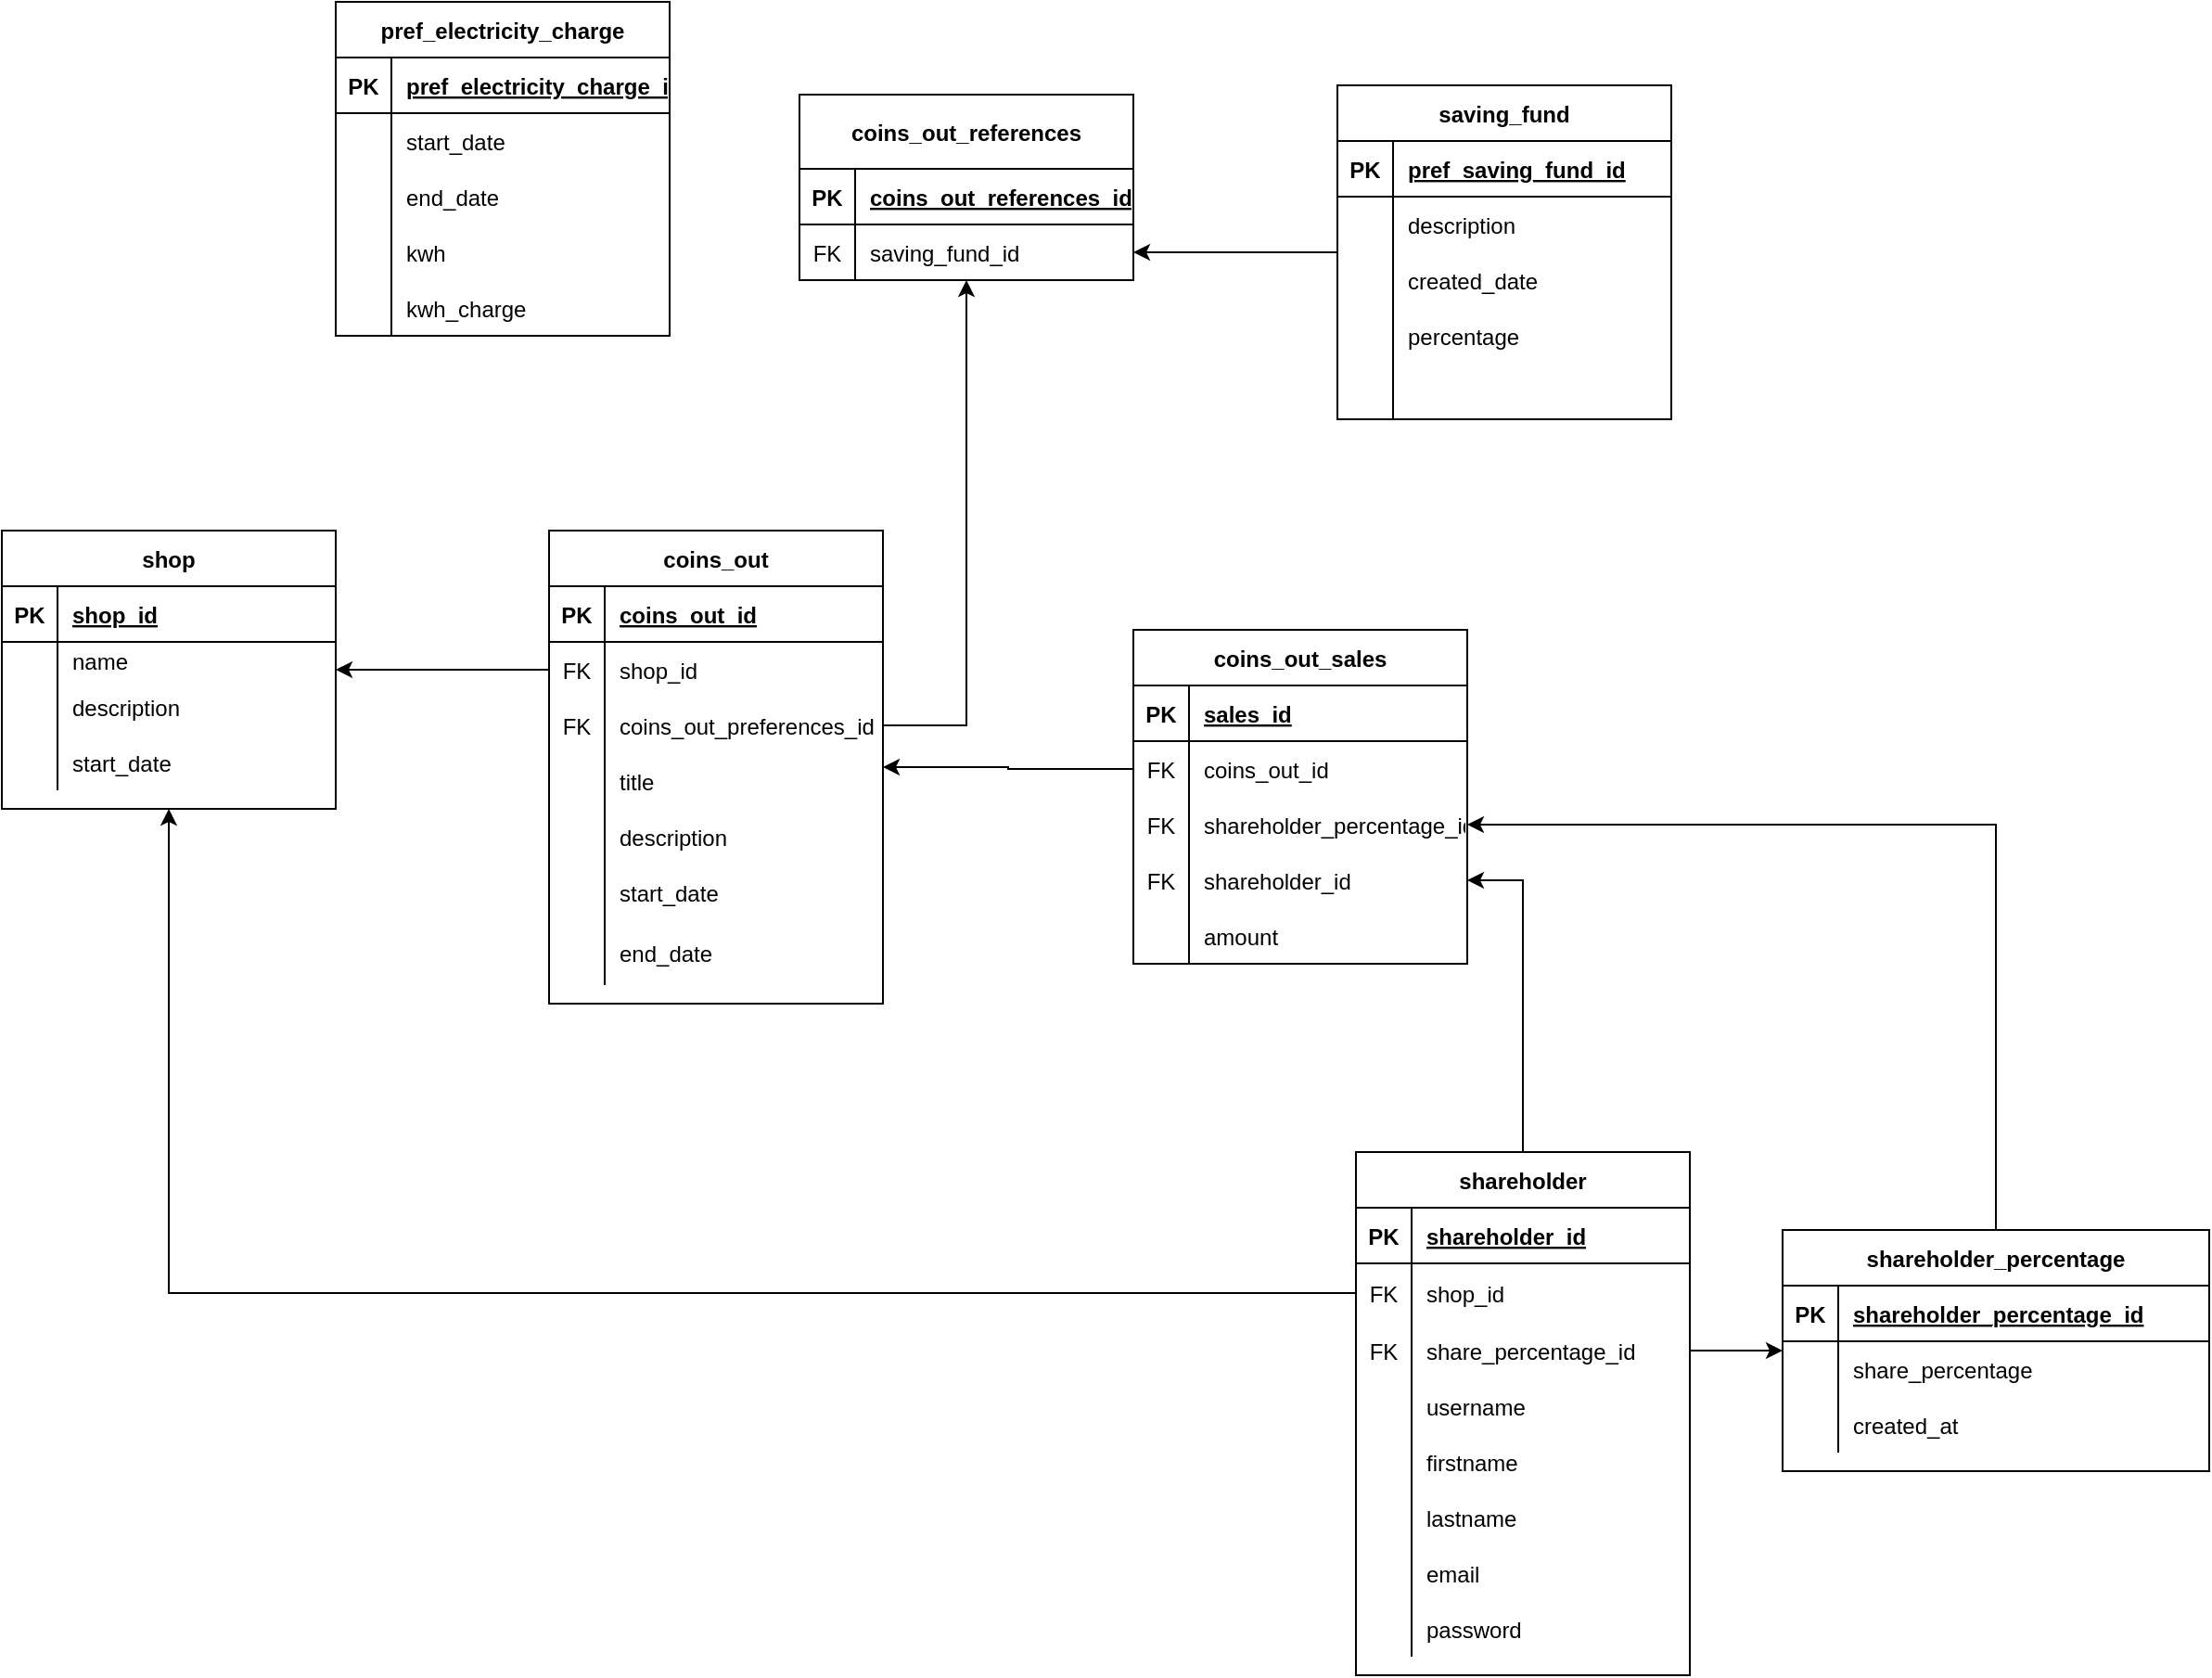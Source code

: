 <mxfile version="20.2.3" type="device"><diagram id="R2lEEEUBdFMjLlhIrx00" name="Page-1"><mxGraphModel dx="3160" dy="1904" grid="1" gridSize="10" guides="1" tooltips="1" connect="1" arrows="1" fold="1" page="1" pageScale="1" pageWidth="850" pageHeight="1100" math="0" shadow="0" extFonts="Permanent Marker^https://fonts.googleapis.com/css?family=Permanent+Marker"><root><mxCell id="0"/><mxCell id="1" parent="0"/><mxCell id="5ZJW1V4ya6HKZ1Y8SUFP-1" value="shop" style="shape=table;startSize=30;container=1;collapsible=1;childLayout=tableLayout;fixedRows=1;rowLines=0;fontStyle=1;align=center;resizeLast=1;" vertex="1" parent="1"><mxGeometry x="40" y="315" width="180" height="150" as="geometry"/></mxCell><mxCell id="5ZJW1V4ya6HKZ1Y8SUFP-2" value="" style="shape=tableRow;horizontal=0;startSize=0;swimlaneHead=0;swimlaneBody=0;fillColor=none;collapsible=0;dropTarget=0;points=[[0,0.5],[1,0.5]];portConstraint=eastwest;top=0;left=0;right=0;bottom=1;" vertex="1" parent="5ZJW1V4ya6HKZ1Y8SUFP-1"><mxGeometry y="30" width="180" height="30" as="geometry"/></mxCell><mxCell id="5ZJW1V4ya6HKZ1Y8SUFP-3" value="PK" style="shape=partialRectangle;connectable=0;fillColor=none;top=0;left=0;bottom=0;right=0;fontStyle=1;overflow=hidden;" vertex="1" parent="5ZJW1V4ya6HKZ1Y8SUFP-2"><mxGeometry width="30" height="30" as="geometry"><mxRectangle width="30" height="30" as="alternateBounds"/></mxGeometry></mxCell><mxCell id="5ZJW1V4ya6HKZ1Y8SUFP-4" value="shop_id" style="shape=partialRectangle;connectable=0;fillColor=none;top=0;left=0;bottom=0;right=0;align=left;spacingLeft=6;fontStyle=5;overflow=hidden;" vertex="1" parent="5ZJW1V4ya6HKZ1Y8SUFP-2"><mxGeometry x="30" width="150" height="30" as="geometry"><mxRectangle width="150" height="30" as="alternateBounds"/></mxGeometry></mxCell><mxCell id="5ZJW1V4ya6HKZ1Y8SUFP-5" value="" style="shape=tableRow;horizontal=0;startSize=0;swimlaneHead=0;swimlaneBody=0;fillColor=none;collapsible=0;dropTarget=0;points=[[0,0.5],[1,0.5]];portConstraint=eastwest;top=0;left=0;right=0;bottom=0;" vertex="1" parent="5ZJW1V4ya6HKZ1Y8SUFP-1"><mxGeometry y="60" width="180" height="20" as="geometry"/></mxCell><mxCell id="5ZJW1V4ya6HKZ1Y8SUFP-6" value="" style="shape=partialRectangle;connectable=0;fillColor=none;top=0;left=0;bottom=0;right=0;editable=1;overflow=hidden;" vertex="1" parent="5ZJW1V4ya6HKZ1Y8SUFP-5"><mxGeometry width="30" height="20" as="geometry"><mxRectangle width="30" height="20" as="alternateBounds"/></mxGeometry></mxCell><mxCell id="5ZJW1V4ya6HKZ1Y8SUFP-7" value="name" style="shape=partialRectangle;connectable=0;fillColor=none;top=0;left=0;bottom=0;right=0;align=left;spacingLeft=6;overflow=hidden;" vertex="1" parent="5ZJW1V4ya6HKZ1Y8SUFP-5"><mxGeometry x="30" width="150" height="20" as="geometry"><mxRectangle width="150" height="20" as="alternateBounds"/></mxGeometry></mxCell><mxCell id="5ZJW1V4ya6HKZ1Y8SUFP-8" value="" style="shape=tableRow;horizontal=0;startSize=0;swimlaneHead=0;swimlaneBody=0;fillColor=none;collapsible=0;dropTarget=0;points=[[0,0.5],[1,0.5]];portConstraint=eastwest;top=0;left=0;right=0;bottom=0;" vertex="1" parent="5ZJW1V4ya6HKZ1Y8SUFP-1"><mxGeometry y="80" width="180" height="30" as="geometry"/></mxCell><mxCell id="5ZJW1V4ya6HKZ1Y8SUFP-9" value="" style="shape=partialRectangle;connectable=0;fillColor=none;top=0;left=0;bottom=0;right=0;editable=1;overflow=hidden;" vertex="1" parent="5ZJW1V4ya6HKZ1Y8SUFP-8"><mxGeometry width="30" height="30" as="geometry"><mxRectangle width="30" height="30" as="alternateBounds"/></mxGeometry></mxCell><mxCell id="5ZJW1V4ya6HKZ1Y8SUFP-10" value="description" style="shape=partialRectangle;connectable=0;fillColor=none;top=0;left=0;bottom=0;right=0;align=left;spacingLeft=6;overflow=hidden;" vertex="1" parent="5ZJW1V4ya6HKZ1Y8SUFP-8"><mxGeometry x="30" width="150" height="30" as="geometry"><mxRectangle width="150" height="30" as="alternateBounds"/></mxGeometry></mxCell><mxCell id="5ZJW1V4ya6HKZ1Y8SUFP-11" value="" style="shape=tableRow;horizontal=0;startSize=0;swimlaneHead=0;swimlaneBody=0;fillColor=none;collapsible=0;dropTarget=0;points=[[0,0.5],[1,0.5]];portConstraint=eastwest;top=0;left=0;right=0;bottom=0;" vertex="1" parent="5ZJW1V4ya6HKZ1Y8SUFP-1"><mxGeometry y="110" width="180" height="30" as="geometry"/></mxCell><mxCell id="5ZJW1V4ya6HKZ1Y8SUFP-12" value="" style="shape=partialRectangle;connectable=0;fillColor=none;top=0;left=0;bottom=0;right=0;editable=1;overflow=hidden;" vertex="1" parent="5ZJW1V4ya6HKZ1Y8SUFP-11"><mxGeometry width="30" height="30" as="geometry"><mxRectangle width="30" height="30" as="alternateBounds"/></mxGeometry></mxCell><mxCell id="5ZJW1V4ya6HKZ1Y8SUFP-13" value="start_date" style="shape=partialRectangle;connectable=0;fillColor=none;top=0;left=0;bottom=0;right=0;align=left;spacingLeft=6;overflow=hidden;" vertex="1" parent="5ZJW1V4ya6HKZ1Y8SUFP-11"><mxGeometry x="30" width="150" height="30" as="geometry"><mxRectangle width="150" height="30" as="alternateBounds"/></mxGeometry></mxCell><mxCell id="5ZJW1V4ya6HKZ1Y8SUFP-14" value="coins_out" style="shape=table;startSize=30;container=1;collapsible=1;childLayout=tableLayout;fixedRows=1;rowLines=0;fontStyle=1;align=center;resizeLast=1;" vertex="1" parent="1"><mxGeometry x="335" y="315" width="180" height="255" as="geometry"/></mxCell><mxCell id="5ZJW1V4ya6HKZ1Y8SUFP-15" value="" style="shape=tableRow;horizontal=0;startSize=0;swimlaneHead=0;swimlaneBody=0;fillColor=none;collapsible=0;dropTarget=0;points=[[0,0.5],[1,0.5]];portConstraint=eastwest;top=0;left=0;right=0;bottom=1;" vertex="1" parent="5ZJW1V4ya6HKZ1Y8SUFP-14"><mxGeometry y="30" width="180" height="30" as="geometry"/></mxCell><mxCell id="5ZJW1V4ya6HKZ1Y8SUFP-16" value="PK" style="shape=partialRectangle;connectable=0;fillColor=none;top=0;left=0;bottom=0;right=0;fontStyle=1;overflow=hidden;" vertex="1" parent="5ZJW1V4ya6HKZ1Y8SUFP-15"><mxGeometry width="30" height="30" as="geometry"><mxRectangle width="30" height="30" as="alternateBounds"/></mxGeometry></mxCell><mxCell id="5ZJW1V4ya6HKZ1Y8SUFP-17" value="coins_out_id" style="shape=partialRectangle;connectable=0;fillColor=none;top=0;left=0;bottom=0;right=0;align=left;spacingLeft=6;fontStyle=5;overflow=hidden;" vertex="1" parent="5ZJW1V4ya6HKZ1Y8SUFP-15"><mxGeometry x="30" width="150" height="30" as="geometry"><mxRectangle width="150" height="30" as="alternateBounds"/></mxGeometry></mxCell><mxCell id="5ZJW1V4ya6HKZ1Y8SUFP-18" value="" style="shape=tableRow;horizontal=0;startSize=0;swimlaneHead=0;swimlaneBody=0;fillColor=none;collapsible=0;dropTarget=0;points=[[0,0.5],[1,0.5]];portConstraint=eastwest;top=0;left=0;right=0;bottom=0;" vertex="1" parent="5ZJW1V4ya6HKZ1Y8SUFP-14"><mxGeometry y="60" width="180" height="30" as="geometry"/></mxCell><mxCell id="5ZJW1V4ya6HKZ1Y8SUFP-19" value="FK" style="shape=partialRectangle;connectable=0;fillColor=none;top=0;left=0;bottom=0;right=0;editable=1;overflow=hidden;" vertex="1" parent="5ZJW1V4ya6HKZ1Y8SUFP-18"><mxGeometry width="30" height="30" as="geometry"><mxRectangle width="30" height="30" as="alternateBounds"/></mxGeometry></mxCell><mxCell id="5ZJW1V4ya6HKZ1Y8SUFP-20" value="shop_id" style="shape=partialRectangle;connectable=0;fillColor=none;top=0;left=0;bottom=0;right=0;align=left;spacingLeft=6;overflow=hidden;" vertex="1" parent="5ZJW1V4ya6HKZ1Y8SUFP-18"><mxGeometry x="30" width="150" height="30" as="geometry"><mxRectangle width="150" height="30" as="alternateBounds"/></mxGeometry></mxCell><mxCell id="5ZJW1V4ya6HKZ1Y8SUFP-194" value="" style="shape=tableRow;horizontal=0;startSize=0;swimlaneHead=0;swimlaneBody=0;fillColor=none;collapsible=0;dropTarget=0;points=[[0,0.5],[1,0.5]];portConstraint=eastwest;top=0;left=0;right=0;bottom=0;" vertex="1" parent="5ZJW1V4ya6HKZ1Y8SUFP-14"><mxGeometry y="90" width="180" height="30" as="geometry"/></mxCell><mxCell id="5ZJW1V4ya6HKZ1Y8SUFP-195" value="FK" style="shape=partialRectangle;connectable=0;fillColor=none;top=0;left=0;bottom=0;right=0;editable=1;overflow=hidden;" vertex="1" parent="5ZJW1V4ya6HKZ1Y8SUFP-194"><mxGeometry width="30" height="30" as="geometry"><mxRectangle width="30" height="30" as="alternateBounds"/></mxGeometry></mxCell><mxCell id="5ZJW1V4ya6HKZ1Y8SUFP-196" value="coins_out_preferences_id" style="shape=partialRectangle;connectable=0;fillColor=none;top=0;left=0;bottom=0;right=0;align=left;spacingLeft=6;overflow=hidden;" vertex="1" parent="5ZJW1V4ya6HKZ1Y8SUFP-194"><mxGeometry x="30" width="150" height="30" as="geometry"><mxRectangle width="150" height="30" as="alternateBounds"/></mxGeometry></mxCell><mxCell id="5ZJW1V4ya6HKZ1Y8SUFP-21" value="" style="shape=tableRow;horizontal=0;startSize=0;swimlaneHead=0;swimlaneBody=0;fillColor=none;collapsible=0;dropTarget=0;points=[[0,0.5],[1,0.5]];portConstraint=eastwest;top=0;left=0;right=0;bottom=0;" vertex="1" parent="5ZJW1V4ya6HKZ1Y8SUFP-14"><mxGeometry y="120" width="180" height="30" as="geometry"/></mxCell><mxCell id="5ZJW1V4ya6HKZ1Y8SUFP-22" value="" style="shape=partialRectangle;connectable=0;fillColor=none;top=0;left=0;bottom=0;right=0;editable=1;overflow=hidden;" vertex="1" parent="5ZJW1V4ya6HKZ1Y8SUFP-21"><mxGeometry width="30" height="30" as="geometry"><mxRectangle width="30" height="30" as="alternateBounds"/></mxGeometry></mxCell><mxCell id="5ZJW1V4ya6HKZ1Y8SUFP-23" value="title" style="shape=partialRectangle;connectable=0;fillColor=none;top=0;left=0;bottom=0;right=0;align=left;spacingLeft=6;overflow=hidden;" vertex="1" parent="5ZJW1V4ya6HKZ1Y8SUFP-21"><mxGeometry x="30" width="150" height="30" as="geometry"><mxRectangle width="150" height="30" as="alternateBounds"/></mxGeometry></mxCell><mxCell id="5ZJW1V4ya6HKZ1Y8SUFP-56" value="" style="shape=tableRow;horizontal=0;startSize=0;swimlaneHead=0;swimlaneBody=0;fillColor=none;collapsible=0;dropTarget=0;points=[[0,0.5],[1,0.5]];portConstraint=eastwest;top=0;left=0;right=0;bottom=0;" vertex="1" parent="5ZJW1V4ya6HKZ1Y8SUFP-14"><mxGeometry y="150" width="180" height="30" as="geometry"/></mxCell><mxCell id="5ZJW1V4ya6HKZ1Y8SUFP-57" value="" style="shape=partialRectangle;connectable=0;fillColor=none;top=0;left=0;bottom=0;right=0;editable=1;overflow=hidden;" vertex="1" parent="5ZJW1V4ya6HKZ1Y8SUFP-56"><mxGeometry width="30" height="30" as="geometry"><mxRectangle width="30" height="30" as="alternateBounds"/></mxGeometry></mxCell><mxCell id="5ZJW1V4ya6HKZ1Y8SUFP-58" value="description" style="shape=partialRectangle;connectable=0;fillColor=none;top=0;left=0;bottom=0;right=0;align=left;spacingLeft=6;overflow=hidden;" vertex="1" parent="5ZJW1V4ya6HKZ1Y8SUFP-56"><mxGeometry x="30" width="150" height="30" as="geometry"><mxRectangle width="150" height="30" as="alternateBounds"/></mxGeometry></mxCell><mxCell id="5ZJW1V4ya6HKZ1Y8SUFP-24" value="" style="shape=tableRow;horizontal=0;startSize=0;swimlaneHead=0;swimlaneBody=0;fillColor=none;collapsible=0;dropTarget=0;points=[[0,0.5],[1,0.5]];portConstraint=eastwest;top=0;left=0;right=0;bottom=0;" vertex="1" parent="5ZJW1V4ya6HKZ1Y8SUFP-14"><mxGeometry y="180" width="180" height="30" as="geometry"/></mxCell><mxCell id="5ZJW1V4ya6HKZ1Y8SUFP-25" value="" style="shape=partialRectangle;connectable=0;fillColor=none;top=0;left=0;bottom=0;right=0;editable=1;overflow=hidden;" vertex="1" parent="5ZJW1V4ya6HKZ1Y8SUFP-24"><mxGeometry width="30" height="30" as="geometry"><mxRectangle width="30" height="30" as="alternateBounds"/></mxGeometry></mxCell><mxCell id="5ZJW1V4ya6HKZ1Y8SUFP-26" value="start_date" style="shape=partialRectangle;connectable=0;fillColor=none;top=0;left=0;bottom=0;right=0;align=left;spacingLeft=6;overflow=hidden;" vertex="1" parent="5ZJW1V4ya6HKZ1Y8SUFP-24"><mxGeometry x="30" width="150" height="30" as="geometry"><mxRectangle width="150" height="30" as="alternateBounds"/></mxGeometry></mxCell><mxCell id="5ZJW1V4ya6HKZ1Y8SUFP-27" value="" style="shape=tableRow;horizontal=0;startSize=0;swimlaneHead=0;swimlaneBody=0;fillColor=none;collapsible=0;dropTarget=0;points=[[0,0.5],[1,0.5]];portConstraint=eastwest;top=0;left=0;right=0;bottom=0;" vertex="1" parent="5ZJW1V4ya6HKZ1Y8SUFP-14"><mxGeometry y="210" width="180" height="35" as="geometry"/></mxCell><mxCell id="5ZJW1V4ya6HKZ1Y8SUFP-28" value="" style="shape=partialRectangle;connectable=0;fillColor=none;top=0;left=0;bottom=0;right=0;editable=1;overflow=hidden;" vertex="1" parent="5ZJW1V4ya6HKZ1Y8SUFP-27"><mxGeometry width="30" height="35" as="geometry"><mxRectangle width="30" height="35" as="alternateBounds"/></mxGeometry></mxCell><mxCell id="5ZJW1V4ya6HKZ1Y8SUFP-29" value="end_date" style="shape=partialRectangle;connectable=0;fillColor=none;top=0;left=0;bottom=0;right=0;align=left;spacingLeft=6;overflow=hidden;" vertex="1" parent="5ZJW1V4ya6HKZ1Y8SUFP-27"><mxGeometry x="30" width="150" height="35" as="geometry"><mxRectangle width="150" height="35" as="alternateBounds"/></mxGeometry></mxCell><mxCell id="5ZJW1V4ya6HKZ1Y8SUFP-193" style="edgeStyle=orthogonalEdgeStyle;rounded=0;orthogonalLoop=1;jettySize=auto;html=1;entryX=1;entryY=0.5;entryDx=0;entryDy=0;" edge="1" parent="1" source="5ZJW1V4ya6HKZ1Y8SUFP-30" target="5ZJW1V4ya6HKZ1Y8SUFP-136"><mxGeometry relative="1" as="geometry"/></mxCell><mxCell id="5ZJW1V4ya6HKZ1Y8SUFP-30" value="shareholder" style="shape=table;startSize=30;container=1;collapsible=1;childLayout=tableLayout;fixedRows=1;rowLines=0;fontStyle=1;align=center;resizeLast=1;" vertex="1" parent="1"><mxGeometry x="770" y="650" width="180" height="282" as="geometry"/></mxCell><mxCell id="5ZJW1V4ya6HKZ1Y8SUFP-31" value="" style="shape=tableRow;horizontal=0;startSize=0;swimlaneHead=0;swimlaneBody=0;fillColor=none;collapsible=0;dropTarget=0;points=[[0,0.5],[1,0.5]];portConstraint=eastwest;top=0;left=0;right=0;bottom=1;" vertex="1" parent="5ZJW1V4ya6HKZ1Y8SUFP-30"><mxGeometry y="30" width="180" height="30" as="geometry"/></mxCell><mxCell id="5ZJW1V4ya6HKZ1Y8SUFP-32" value="PK" style="shape=partialRectangle;connectable=0;fillColor=none;top=0;left=0;bottom=0;right=0;fontStyle=1;overflow=hidden;" vertex="1" parent="5ZJW1V4ya6HKZ1Y8SUFP-31"><mxGeometry width="30" height="30" as="geometry"><mxRectangle width="30" height="30" as="alternateBounds"/></mxGeometry></mxCell><mxCell id="5ZJW1V4ya6HKZ1Y8SUFP-33" value="shareholder_id" style="shape=partialRectangle;connectable=0;fillColor=none;top=0;left=0;bottom=0;right=0;align=left;spacingLeft=6;fontStyle=5;overflow=hidden;" vertex="1" parent="5ZJW1V4ya6HKZ1Y8SUFP-31"><mxGeometry x="30" width="150" height="30" as="geometry"><mxRectangle width="150" height="30" as="alternateBounds"/></mxGeometry></mxCell><mxCell id="5ZJW1V4ya6HKZ1Y8SUFP-34" value="" style="shape=tableRow;horizontal=0;startSize=0;swimlaneHead=0;swimlaneBody=0;fillColor=none;collapsible=0;dropTarget=0;points=[[0,0.5],[1,0.5]];portConstraint=eastwest;top=0;left=0;right=0;bottom=0;" vertex="1" parent="5ZJW1V4ya6HKZ1Y8SUFP-30"><mxGeometry y="60" width="180" height="32" as="geometry"/></mxCell><mxCell id="5ZJW1V4ya6HKZ1Y8SUFP-35" value="FK" style="shape=partialRectangle;connectable=0;fillColor=none;top=0;left=0;bottom=0;right=0;editable=1;overflow=hidden;" vertex="1" parent="5ZJW1V4ya6HKZ1Y8SUFP-34"><mxGeometry width="30" height="32" as="geometry"><mxRectangle width="30" height="32" as="alternateBounds"/></mxGeometry></mxCell><mxCell id="5ZJW1V4ya6HKZ1Y8SUFP-36" value="shop_id" style="shape=partialRectangle;connectable=0;fillColor=none;top=0;left=0;bottom=0;right=0;align=left;spacingLeft=6;overflow=hidden;" vertex="1" parent="5ZJW1V4ya6HKZ1Y8SUFP-34"><mxGeometry x="30" width="150" height="32" as="geometry"><mxRectangle width="150" height="32" as="alternateBounds"/></mxGeometry></mxCell><mxCell id="5ZJW1V4ya6HKZ1Y8SUFP-53" value="" style="shape=tableRow;horizontal=0;startSize=0;swimlaneHead=0;swimlaneBody=0;fillColor=none;collapsible=0;dropTarget=0;points=[[0,0.5],[1,0.5]];portConstraint=eastwest;top=0;left=0;right=0;bottom=0;" vertex="1" parent="5ZJW1V4ya6HKZ1Y8SUFP-30"><mxGeometry y="92" width="180" height="30" as="geometry"/></mxCell><mxCell id="5ZJW1V4ya6HKZ1Y8SUFP-54" value="FK" style="shape=partialRectangle;connectable=0;fillColor=none;top=0;left=0;bottom=0;right=0;editable=1;overflow=hidden;" vertex="1" parent="5ZJW1V4ya6HKZ1Y8SUFP-53"><mxGeometry width="30" height="30" as="geometry"><mxRectangle width="30" height="30" as="alternateBounds"/></mxGeometry></mxCell><mxCell id="5ZJW1V4ya6HKZ1Y8SUFP-55" value="share_percentage_id" style="shape=partialRectangle;connectable=0;fillColor=none;top=0;left=0;bottom=0;right=0;align=left;spacingLeft=6;overflow=hidden;" vertex="1" parent="5ZJW1V4ya6HKZ1Y8SUFP-53"><mxGeometry x="30" width="150" height="30" as="geometry"><mxRectangle width="150" height="30" as="alternateBounds"/></mxGeometry></mxCell><mxCell id="5ZJW1V4ya6HKZ1Y8SUFP-37" value="" style="shape=tableRow;horizontal=0;startSize=0;swimlaneHead=0;swimlaneBody=0;fillColor=none;collapsible=0;dropTarget=0;points=[[0,0.5],[1,0.5]];portConstraint=eastwest;top=0;left=0;right=0;bottom=0;" vertex="1" parent="5ZJW1V4ya6HKZ1Y8SUFP-30"><mxGeometry y="122" width="180" height="30" as="geometry"/></mxCell><mxCell id="5ZJW1V4ya6HKZ1Y8SUFP-38" value="" style="shape=partialRectangle;connectable=0;fillColor=none;top=0;left=0;bottom=0;right=0;editable=1;overflow=hidden;" vertex="1" parent="5ZJW1V4ya6HKZ1Y8SUFP-37"><mxGeometry width="30" height="30" as="geometry"><mxRectangle width="30" height="30" as="alternateBounds"/></mxGeometry></mxCell><mxCell id="5ZJW1V4ya6HKZ1Y8SUFP-39" value="username" style="shape=partialRectangle;connectable=0;fillColor=none;top=0;left=0;bottom=0;right=0;align=left;spacingLeft=6;overflow=hidden;" vertex="1" parent="5ZJW1V4ya6HKZ1Y8SUFP-37"><mxGeometry x="30" width="150" height="30" as="geometry"><mxRectangle width="150" height="30" as="alternateBounds"/></mxGeometry></mxCell><mxCell id="5ZJW1V4ya6HKZ1Y8SUFP-40" value="" style="shape=tableRow;horizontal=0;startSize=0;swimlaneHead=0;swimlaneBody=0;fillColor=none;collapsible=0;dropTarget=0;points=[[0,0.5],[1,0.5]];portConstraint=eastwest;top=0;left=0;right=0;bottom=0;" vertex="1" parent="5ZJW1V4ya6HKZ1Y8SUFP-30"><mxGeometry y="152" width="180" height="30" as="geometry"/></mxCell><mxCell id="5ZJW1V4ya6HKZ1Y8SUFP-41" value="" style="shape=partialRectangle;connectable=0;fillColor=none;top=0;left=0;bottom=0;right=0;editable=1;overflow=hidden;" vertex="1" parent="5ZJW1V4ya6HKZ1Y8SUFP-40"><mxGeometry width="30" height="30" as="geometry"><mxRectangle width="30" height="30" as="alternateBounds"/></mxGeometry></mxCell><mxCell id="5ZJW1V4ya6HKZ1Y8SUFP-42" value="firstname" style="shape=partialRectangle;connectable=0;fillColor=none;top=0;left=0;bottom=0;right=0;align=left;spacingLeft=6;overflow=hidden;" vertex="1" parent="5ZJW1V4ya6HKZ1Y8SUFP-40"><mxGeometry x="30" width="150" height="30" as="geometry"><mxRectangle width="150" height="30" as="alternateBounds"/></mxGeometry></mxCell><mxCell id="5ZJW1V4ya6HKZ1Y8SUFP-43" value="" style="shape=tableRow;horizontal=0;startSize=0;swimlaneHead=0;swimlaneBody=0;fillColor=none;collapsible=0;dropTarget=0;points=[[0,0.5],[1,0.5]];portConstraint=eastwest;top=0;left=0;right=0;bottom=0;" vertex="1" parent="5ZJW1V4ya6HKZ1Y8SUFP-30"><mxGeometry y="182" width="180" height="30" as="geometry"/></mxCell><mxCell id="5ZJW1V4ya6HKZ1Y8SUFP-44" value="" style="shape=partialRectangle;connectable=0;fillColor=none;top=0;left=0;bottom=0;right=0;editable=1;overflow=hidden;" vertex="1" parent="5ZJW1V4ya6HKZ1Y8SUFP-43"><mxGeometry width="30" height="30" as="geometry"><mxRectangle width="30" height="30" as="alternateBounds"/></mxGeometry></mxCell><mxCell id="5ZJW1V4ya6HKZ1Y8SUFP-45" value="lastname" style="shape=partialRectangle;connectable=0;fillColor=none;top=0;left=0;bottom=0;right=0;align=left;spacingLeft=6;overflow=hidden;" vertex="1" parent="5ZJW1V4ya6HKZ1Y8SUFP-43"><mxGeometry x="30" width="150" height="30" as="geometry"><mxRectangle width="150" height="30" as="alternateBounds"/></mxGeometry></mxCell><mxCell id="5ZJW1V4ya6HKZ1Y8SUFP-47" value="" style="shape=tableRow;horizontal=0;startSize=0;swimlaneHead=0;swimlaneBody=0;fillColor=none;collapsible=0;dropTarget=0;points=[[0,0.5],[1,0.5]];portConstraint=eastwest;top=0;left=0;right=0;bottom=0;" vertex="1" parent="5ZJW1V4ya6HKZ1Y8SUFP-30"><mxGeometry y="212" width="180" height="30" as="geometry"/></mxCell><mxCell id="5ZJW1V4ya6HKZ1Y8SUFP-48" value="" style="shape=partialRectangle;connectable=0;fillColor=none;top=0;left=0;bottom=0;right=0;editable=1;overflow=hidden;" vertex="1" parent="5ZJW1V4ya6HKZ1Y8SUFP-47"><mxGeometry width="30" height="30" as="geometry"><mxRectangle width="30" height="30" as="alternateBounds"/></mxGeometry></mxCell><mxCell id="5ZJW1V4ya6HKZ1Y8SUFP-49" value="email" style="shape=partialRectangle;connectable=0;fillColor=none;top=0;left=0;bottom=0;right=0;align=left;spacingLeft=6;overflow=hidden;" vertex="1" parent="5ZJW1V4ya6HKZ1Y8SUFP-47"><mxGeometry x="30" width="150" height="30" as="geometry"><mxRectangle width="150" height="30" as="alternateBounds"/></mxGeometry></mxCell><mxCell id="5ZJW1V4ya6HKZ1Y8SUFP-50" value="" style="shape=tableRow;horizontal=0;startSize=0;swimlaneHead=0;swimlaneBody=0;fillColor=none;collapsible=0;dropTarget=0;points=[[0,0.5],[1,0.5]];portConstraint=eastwest;top=0;left=0;right=0;bottom=0;" vertex="1" parent="5ZJW1V4ya6HKZ1Y8SUFP-30"><mxGeometry y="242" width="180" height="30" as="geometry"/></mxCell><mxCell id="5ZJW1V4ya6HKZ1Y8SUFP-51" value="" style="shape=partialRectangle;connectable=0;fillColor=none;top=0;left=0;bottom=0;right=0;editable=1;overflow=hidden;" vertex="1" parent="5ZJW1V4ya6HKZ1Y8SUFP-50"><mxGeometry width="30" height="30" as="geometry"><mxRectangle width="30" height="30" as="alternateBounds"/></mxGeometry></mxCell><mxCell id="5ZJW1V4ya6HKZ1Y8SUFP-52" value="password" style="shape=partialRectangle;connectable=0;fillColor=none;top=0;left=0;bottom=0;right=0;align=left;spacingLeft=6;overflow=hidden;" vertex="1" parent="5ZJW1V4ya6HKZ1Y8SUFP-50"><mxGeometry x="30" width="150" height="30" as="geometry"><mxRectangle width="150" height="30" as="alternateBounds"/></mxGeometry></mxCell><mxCell id="5ZJW1V4ya6HKZ1Y8SUFP-59" value="coins_out_sales" style="shape=table;startSize=30;container=1;collapsible=1;childLayout=tableLayout;fixedRows=1;rowLines=0;fontStyle=1;align=center;resizeLast=1;" vertex="1" parent="1"><mxGeometry x="650" y="368.5" width="180" height="180" as="geometry"/></mxCell><mxCell id="5ZJW1V4ya6HKZ1Y8SUFP-60" value="" style="shape=tableRow;horizontal=0;startSize=0;swimlaneHead=0;swimlaneBody=0;fillColor=none;collapsible=0;dropTarget=0;points=[[0,0.5],[1,0.5]];portConstraint=eastwest;top=0;left=0;right=0;bottom=1;" vertex="1" parent="5ZJW1V4ya6HKZ1Y8SUFP-59"><mxGeometry y="30" width="180" height="30" as="geometry"/></mxCell><mxCell id="5ZJW1V4ya6HKZ1Y8SUFP-61" value="PK" style="shape=partialRectangle;connectable=0;fillColor=none;top=0;left=0;bottom=0;right=0;fontStyle=1;overflow=hidden;" vertex="1" parent="5ZJW1V4ya6HKZ1Y8SUFP-60"><mxGeometry width="30" height="30" as="geometry"><mxRectangle width="30" height="30" as="alternateBounds"/></mxGeometry></mxCell><mxCell id="5ZJW1V4ya6HKZ1Y8SUFP-62" value="sales_id" style="shape=partialRectangle;connectable=0;fillColor=none;top=0;left=0;bottom=0;right=0;align=left;spacingLeft=6;fontStyle=5;overflow=hidden;" vertex="1" parent="5ZJW1V4ya6HKZ1Y8SUFP-60"><mxGeometry x="30" width="150" height="30" as="geometry"><mxRectangle width="150" height="30" as="alternateBounds"/></mxGeometry></mxCell><mxCell id="5ZJW1V4ya6HKZ1Y8SUFP-63" value="" style="shape=tableRow;horizontal=0;startSize=0;swimlaneHead=0;swimlaneBody=0;fillColor=none;collapsible=0;dropTarget=0;points=[[0,0.5],[1,0.5]];portConstraint=eastwest;top=0;left=0;right=0;bottom=0;" vertex="1" parent="5ZJW1V4ya6HKZ1Y8SUFP-59"><mxGeometry y="60" width="180" height="30" as="geometry"/></mxCell><mxCell id="5ZJW1V4ya6HKZ1Y8SUFP-64" value="FK" style="shape=partialRectangle;connectable=0;fillColor=none;top=0;left=0;bottom=0;right=0;editable=1;overflow=hidden;" vertex="1" parent="5ZJW1V4ya6HKZ1Y8SUFP-63"><mxGeometry width="30" height="30" as="geometry"><mxRectangle width="30" height="30" as="alternateBounds"/></mxGeometry></mxCell><mxCell id="5ZJW1V4ya6HKZ1Y8SUFP-65" value="coins_out_id" style="shape=partialRectangle;connectable=0;fillColor=none;top=0;left=0;bottom=0;right=0;align=left;spacingLeft=6;overflow=hidden;" vertex="1" parent="5ZJW1V4ya6HKZ1Y8SUFP-63"><mxGeometry x="30" width="150" height="30" as="geometry"><mxRectangle width="150" height="30" as="alternateBounds"/></mxGeometry></mxCell><mxCell id="5ZJW1V4ya6HKZ1Y8SUFP-139" value="" style="shape=tableRow;horizontal=0;startSize=0;swimlaneHead=0;swimlaneBody=0;fillColor=none;collapsible=0;dropTarget=0;points=[[0,0.5],[1,0.5]];portConstraint=eastwest;top=0;left=0;right=0;bottom=0;" vertex="1" parent="5ZJW1V4ya6HKZ1Y8SUFP-59"><mxGeometry y="90" width="180" height="30" as="geometry"/></mxCell><mxCell id="5ZJW1V4ya6HKZ1Y8SUFP-140" value="FK" style="shape=partialRectangle;connectable=0;fillColor=none;top=0;left=0;bottom=0;right=0;editable=1;overflow=hidden;" vertex="1" parent="5ZJW1V4ya6HKZ1Y8SUFP-139"><mxGeometry width="30" height="30" as="geometry"><mxRectangle width="30" height="30" as="alternateBounds"/></mxGeometry></mxCell><mxCell id="5ZJW1V4ya6HKZ1Y8SUFP-141" value="shareholder_percentage_id" style="shape=partialRectangle;connectable=0;fillColor=none;top=0;left=0;bottom=0;right=0;align=left;spacingLeft=6;overflow=hidden;" vertex="1" parent="5ZJW1V4ya6HKZ1Y8SUFP-139"><mxGeometry x="30" width="150" height="30" as="geometry"><mxRectangle width="150" height="30" as="alternateBounds"/></mxGeometry></mxCell><mxCell id="5ZJW1V4ya6HKZ1Y8SUFP-136" value="" style="shape=tableRow;horizontal=0;startSize=0;swimlaneHead=0;swimlaneBody=0;fillColor=none;collapsible=0;dropTarget=0;points=[[0,0.5],[1,0.5]];portConstraint=eastwest;top=0;left=0;right=0;bottom=0;" vertex="1" parent="5ZJW1V4ya6HKZ1Y8SUFP-59"><mxGeometry y="120" width="180" height="30" as="geometry"/></mxCell><mxCell id="5ZJW1V4ya6HKZ1Y8SUFP-137" value="FK" style="shape=partialRectangle;connectable=0;fillColor=none;top=0;left=0;bottom=0;right=0;editable=1;overflow=hidden;" vertex="1" parent="5ZJW1V4ya6HKZ1Y8SUFP-136"><mxGeometry width="30" height="30" as="geometry"><mxRectangle width="30" height="30" as="alternateBounds"/></mxGeometry></mxCell><mxCell id="5ZJW1V4ya6HKZ1Y8SUFP-138" value="shareholder_id" style="shape=partialRectangle;connectable=0;fillColor=none;top=0;left=0;bottom=0;right=0;align=left;spacingLeft=6;overflow=hidden;" vertex="1" parent="5ZJW1V4ya6HKZ1Y8SUFP-136"><mxGeometry x="30" width="150" height="30" as="geometry"><mxRectangle width="150" height="30" as="alternateBounds"/></mxGeometry></mxCell><mxCell id="5ZJW1V4ya6HKZ1Y8SUFP-186" value="" style="shape=tableRow;horizontal=0;startSize=0;swimlaneHead=0;swimlaneBody=0;fillColor=none;collapsible=0;dropTarget=0;points=[[0,0.5],[1,0.5]];portConstraint=eastwest;top=0;left=0;right=0;bottom=0;" vertex="1" parent="5ZJW1V4ya6HKZ1Y8SUFP-59"><mxGeometry y="150" width="180" height="30" as="geometry"/></mxCell><mxCell id="5ZJW1V4ya6HKZ1Y8SUFP-187" value="" style="shape=partialRectangle;connectable=0;fillColor=none;top=0;left=0;bottom=0;right=0;editable=1;overflow=hidden;" vertex="1" parent="5ZJW1V4ya6HKZ1Y8SUFP-186"><mxGeometry width="30" height="30" as="geometry"><mxRectangle width="30" height="30" as="alternateBounds"/></mxGeometry></mxCell><mxCell id="5ZJW1V4ya6HKZ1Y8SUFP-188" value="amount" style="shape=partialRectangle;connectable=0;fillColor=none;top=0;left=0;bottom=0;right=0;align=left;spacingLeft=6;overflow=hidden;" vertex="1" parent="5ZJW1V4ya6HKZ1Y8SUFP-186"><mxGeometry x="30" width="150" height="30" as="geometry"><mxRectangle width="150" height="30" as="alternateBounds"/></mxGeometry></mxCell><mxCell id="5ZJW1V4ya6HKZ1Y8SUFP-198" style="edgeStyle=orthogonalEdgeStyle;rounded=0;orthogonalLoop=1;jettySize=auto;html=1;" edge="1" parent="1" source="5ZJW1V4ya6HKZ1Y8SUFP-84" target="5ZJW1V4ya6HKZ1Y8SUFP-174"><mxGeometry relative="1" as="geometry"/></mxCell><mxCell id="5ZJW1V4ya6HKZ1Y8SUFP-84" value="saving_fund" style="shape=table;startSize=30;container=1;collapsible=1;childLayout=tableLayout;fixedRows=1;rowLines=0;fontStyle=1;align=center;resizeLast=1;" vertex="1" parent="1"><mxGeometry x="760" y="75" width="180" height="180" as="geometry"/></mxCell><mxCell id="5ZJW1V4ya6HKZ1Y8SUFP-85" value="" style="shape=tableRow;horizontal=0;startSize=0;swimlaneHead=0;swimlaneBody=0;fillColor=none;collapsible=0;dropTarget=0;points=[[0,0.5],[1,0.5]];portConstraint=eastwest;top=0;left=0;right=0;bottom=1;" vertex="1" parent="5ZJW1V4ya6HKZ1Y8SUFP-84"><mxGeometry y="30" width="180" height="30" as="geometry"/></mxCell><mxCell id="5ZJW1V4ya6HKZ1Y8SUFP-86" value="PK" style="shape=partialRectangle;connectable=0;fillColor=none;top=0;left=0;bottom=0;right=0;fontStyle=1;overflow=hidden;" vertex="1" parent="5ZJW1V4ya6HKZ1Y8SUFP-85"><mxGeometry width="30" height="30" as="geometry"><mxRectangle width="30" height="30" as="alternateBounds"/></mxGeometry></mxCell><mxCell id="5ZJW1V4ya6HKZ1Y8SUFP-87" value="pref_saving_fund_id" style="shape=partialRectangle;connectable=0;fillColor=none;top=0;left=0;bottom=0;right=0;align=left;spacingLeft=6;fontStyle=5;overflow=hidden;" vertex="1" parent="5ZJW1V4ya6HKZ1Y8SUFP-85"><mxGeometry x="30" width="150" height="30" as="geometry"><mxRectangle width="150" height="30" as="alternateBounds"/></mxGeometry></mxCell><mxCell id="5ZJW1V4ya6HKZ1Y8SUFP-88" value="" style="shape=tableRow;horizontal=0;startSize=0;swimlaneHead=0;swimlaneBody=0;fillColor=none;collapsible=0;dropTarget=0;points=[[0,0.5],[1,0.5]];portConstraint=eastwest;top=0;left=0;right=0;bottom=0;" vertex="1" parent="5ZJW1V4ya6HKZ1Y8SUFP-84"><mxGeometry y="60" width="180" height="30" as="geometry"/></mxCell><mxCell id="5ZJW1V4ya6HKZ1Y8SUFP-89" value="" style="shape=partialRectangle;connectable=0;fillColor=none;top=0;left=0;bottom=0;right=0;editable=1;overflow=hidden;" vertex="1" parent="5ZJW1V4ya6HKZ1Y8SUFP-88"><mxGeometry width="30" height="30" as="geometry"><mxRectangle width="30" height="30" as="alternateBounds"/></mxGeometry></mxCell><mxCell id="5ZJW1V4ya6HKZ1Y8SUFP-90" value="description" style="shape=partialRectangle;connectable=0;fillColor=none;top=0;left=0;bottom=0;right=0;align=left;spacingLeft=6;overflow=hidden;" vertex="1" parent="5ZJW1V4ya6HKZ1Y8SUFP-88"><mxGeometry x="30" width="150" height="30" as="geometry"><mxRectangle width="150" height="30" as="alternateBounds"/></mxGeometry></mxCell><mxCell id="5ZJW1V4ya6HKZ1Y8SUFP-91" value="" style="shape=tableRow;horizontal=0;startSize=0;swimlaneHead=0;swimlaneBody=0;fillColor=none;collapsible=0;dropTarget=0;points=[[0,0.5],[1,0.5]];portConstraint=eastwest;top=0;left=0;right=0;bottom=0;" vertex="1" parent="5ZJW1V4ya6HKZ1Y8SUFP-84"><mxGeometry y="90" width="180" height="30" as="geometry"/></mxCell><mxCell id="5ZJW1V4ya6HKZ1Y8SUFP-92" value="" style="shape=partialRectangle;connectable=0;fillColor=none;top=0;left=0;bottom=0;right=0;editable=1;overflow=hidden;" vertex="1" parent="5ZJW1V4ya6HKZ1Y8SUFP-91"><mxGeometry width="30" height="30" as="geometry"><mxRectangle width="30" height="30" as="alternateBounds"/></mxGeometry></mxCell><mxCell id="5ZJW1V4ya6HKZ1Y8SUFP-93" value="created_date" style="shape=partialRectangle;connectable=0;fillColor=none;top=0;left=0;bottom=0;right=0;align=left;spacingLeft=6;overflow=hidden;" vertex="1" parent="5ZJW1V4ya6HKZ1Y8SUFP-91"><mxGeometry x="30" width="150" height="30" as="geometry"><mxRectangle width="150" height="30" as="alternateBounds"/></mxGeometry></mxCell><mxCell id="5ZJW1V4ya6HKZ1Y8SUFP-94" value="" style="shape=tableRow;horizontal=0;startSize=0;swimlaneHead=0;swimlaneBody=0;fillColor=none;collapsible=0;dropTarget=0;points=[[0,0.5],[1,0.5]];portConstraint=eastwest;top=0;left=0;right=0;bottom=0;" vertex="1" parent="5ZJW1V4ya6HKZ1Y8SUFP-84"><mxGeometry y="120" width="180" height="30" as="geometry"/></mxCell><mxCell id="5ZJW1V4ya6HKZ1Y8SUFP-95" value="" style="shape=partialRectangle;connectable=0;fillColor=none;top=0;left=0;bottom=0;right=0;editable=1;overflow=hidden;" vertex="1" parent="5ZJW1V4ya6HKZ1Y8SUFP-94"><mxGeometry width="30" height="30" as="geometry"><mxRectangle width="30" height="30" as="alternateBounds"/></mxGeometry></mxCell><mxCell id="5ZJW1V4ya6HKZ1Y8SUFP-96" value="percentage" style="shape=partialRectangle;connectable=0;fillColor=none;top=0;left=0;bottom=0;right=0;align=left;spacingLeft=6;overflow=hidden;" vertex="1" parent="5ZJW1V4ya6HKZ1Y8SUFP-94"><mxGeometry x="30" width="150" height="30" as="geometry"><mxRectangle width="150" height="30" as="alternateBounds"/></mxGeometry></mxCell><mxCell id="5ZJW1V4ya6HKZ1Y8SUFP-98" value="" style="shape=tableRow;horizontal=0;startSize=0;swimlaneHead=0;swimlaneBody=0;fillColor=none;collapsible=0;dropTarget=0;points=[[0,0.5],[1,0.5]];portConstraint=eastwest;top=0;left=0;right=0;bottom=0;" vertex="1" parent="5ZJW1V4ya6HKZ1Y8SUFP-84"><mxGeometry y="150" width="180" height="30" as="geometry"/></mxCell><mxCell id="5ZJW1V4ya6HKZ1Y8SUFP-99" value="" style="shape=partialRectangle;connectable=0;fillColor=none;top=0;left=0;bottom=0;right=0;editable=1;overflow=hidden;" vertex="1" parent="5ZJW1V4ya6HKZ1Y8SUFP-98"><mxGeometry width="30" height="30" as="geometry"><mxRectangle width="30" height="30" as="alternateBounds"/></mxGeometry></mxCell><mxCell id="5ZJW1V4ya6HKZ1Y8SUFP-100" value="" style="shape=partialRectangle;connectable=0;fillColor=none;top=0;left=0;bottom=0;right=0;align=left;spacingLeft=6;overflow=hidden;" vertex="1" parent="5ZJW1V4ya6HKZ1Y8SUFP-98"><mxGeometry x="30" width="150" height="30" as="geometry"><mxRectangle width="150" height="30" as="alternateBounds"/></mxGeometry></mxCell><mxCell id="5ZJW1V4ya6HKZ1Y8SUFP-101" value="pref_electricity_charge" style="shape=table;startSize=30;container=1;collapsible=1;childLayout=tableLayout;fixedRows=1;rowLines=0;fontStyle=1;align=center;resizeLast=1;" vertex="1" parent="1"><mxGeometry x="220" y="30" width="180" height="180" as="geometry"/></mxCell><mxCell id="5ZJW1V4ya6HKZ1Y8SUFP-102" value="" style="shape=tableRow;horizontal=0;startSize=0;swimlaneHead=0;swimlaneBody=0;fillColor=none;collapsible=0;dropTarget=0;points=[[0,0.5],[1,0.5]];portConstraint=eastwest;top=0;left=0;right=0;bottom=1;" vertex="1" parent="5ZJW1V4ya6HKZ1Y8SUFP-101"><mxGeometry y="30" width="180" height="30" as="geometry"/></mxCell><mxCell id="5ZJW1V4ya6HKZ1Y8SUFP-103" value="PK" style="shape=partialRectangle;connectable=0;fillColor=none;top=0;left=0;bottom=0;right=0;fontStyle=1;overflow=hidden;" vertex="1" parent="5ZJW1V4ya6HKZ1Y8SUFP-102"><mxGeometry width="30.0" height="30" as="geometry"><mxRectangle width="30.0" height="30" as="alternateBounds"/></mxGeometry></mxCell><mxCell id="5ZJW1V4ya6HKZ1Y8SUFP-104" value="pref_electricity_charge_id" style="shape=partialRectangle;connectable=0;fillColor=none;top=0;left=0;bottom=0;right=0;align=left;spacingLeft=6;fontStyle=5;overflow=hidden;" vertex="1" parent="5ZJW1V4ya6HKZ1Y8SUFP-102"><mxGeometry x="30.0" width="150.0" height="30" as="geometry"><mxRectangle width="150.0" height="30" as="alternateBounds"/></mxGeometry></mxCell><mxCell id="5ZJW1V4ya6HKZ1Y8SUFP-105" value="" style="shape=tableRow;horizontal=0;startSize=0;swimlaneHead=0;swimlaneBody=0;fillColor=none;collapsible=0;dropTarget=0;points=[[0,0.5],[1,0.5]];portConstraint=eastwest;top=0;left=0;right=0;bottom=0;" vertex="1" parent="5ZJW1V4ya6HKZ1Y8SUFP-101"><mxGeometry y="60" width="180" height="30" as="geometry"/></mxCell><mxCell id="5ZJW1V4ya6HKZ1Y8SUFP-106" value="" style="shape=partialRectangle;connectable=0;fillColor=none;top=0;left=0;bottom=0;right=0;editable=1;overflow=hidden;" vertex="1" parent="5ZJW1V4ya6HKZ1Y8SUFP-105"><mxGeometry width="30.0" height="30" as="geometry"><mxRectangle width="30.0" height="30" as="alternateBounds"/></mxGeometry></mxCell><mxCell id="5ZJW1V4ya6HKZ1Y8SUFP-107" value="start_date" style="shape=partialRectangle;connectable=0;fillColor=none;top=0;left=0;bottom=0;right=0;align=left;spacingLeft=6;overflow=hidden;" vertex="1" parent="5ZJW1V4ya6HKZ1Y8SUFP-105"><mxGeometry x="30.0" width="150.0" height="30" as="geometry"><mxRectangle width="150.0" height="30" as="alternateBounds"/></mxGeometry></mxCell><mxCell id="5ZJW1V4ya6HKZ1Y8SUFP-108" value="" style="shape=tableRow;horizontal=0;startSize=0;swimlaneHead=0;swimlaneBody=0;fillColor=none;collapsible=0;dropTarget=0;points=[[0,0.5],[1,0.5]];portConstraint=eastwest;top=0;left=0;right=0;bottom=0;" vertex="1" parent="5ZJW1V4ya6HKZ1Y8SUFP-101"><mxGeometry y="90" width="180" height="30" as="geometry"/></mxCell><mxCell id="5ZJW1V4ya6HKZ1Y8SUFP-109" value="" style="shape=partialRectangle;connectable=0;fillColor=none;top=0;left=0;bottom=0;right=0;editable=1;overflow=hidden;" vertex="1" parent="5ZJW1V4ya6HKZ1Y8SUFP-108"><mxGeometry width="30.0" height="30" as="geometry"><mxRectangle width="30.0" height="30" as="alternateBounds"/></mxGeometry></mxCell><mxCell id="5ZJW1V4ya6HKZ1Y8SUFP-110" value="end_date" style="shape=partialRectangle;connectable=0;fillColor=none;top=0;left=0;bottom=0;right=0;align=left;spacingLeft=6;overflow=hidden;" vertex="1" parent="5ZJW1V4ya6HKZ1Y8SUFP-108"><mxGeometry x="30.0" width="150.0" height="30" as="geometry"><mxRectangle width="150.0" height="30" as="alternateBounds"/></mxGeometry></mxCell><mxCell id="5ZJW1V4ya6HKZ1Y8SUFP-111" value="" style="shape=tableRow;horizontal=0;startSize=0;swimlaneHead=0;swimlaneBody=0;fillColor=none;collapsible=0;dropTarget=0;points=[[0,0.5],[1,0.5]];portConstraint=eastwest;top=0;left=0;right=0;bottom=0;" vertex="1" parent="5ZJW1V4ya6HKZ1Y8SUFP-101"><mxGeometry y="120" width="180" height="30" as="geometry"/></mxCell><mxCell id="5ZJW1V4ya6HKZ1Y8SUFP-112" value="" style="shape=partialRectangle;connectable=0;fillColor=none;top=0;left=0;bottom=0;right=0;editable=1;overflow=hidden;" vertex="1" parent="5ZJW1V4ya6HKZ1Y8SUFP-111"><mxGeometry width="30.0" height="30" as="geometry"><mxRectangle width="30.0" height="30" as="alternateBounds"/></mxGeometry></mxCell><mxCell id="5ZJW1V4ya6HKZ1Y8SUFP-113" value="kwh" style="shape=partialRectangle;connectable=0;fillColor=none;top=0;left=0;bottom=0;right=0;align=left;spacingLeft=6;overflow=hidden;" vertex="1" parent="5ZJW1V4ya6HKZ1Y8SUFP-111"><mxGeometry x="30.0" width="150.0" height="30" as="geometry"><mxRectangle width="150.0" height="30" as="alternateBounds"/></mxGeometry></mxCell><mxCell id="5ZJW1V4ya6HKZ1Y8SUFP-114" value="" style="shape=tableRow;horizontal=0;startSize=0;swimlaneHead=0;swimlaneBody=0;fillColor=none;collapsible=0;dropTarget=0;points=[[0,0.5],[1,0.5]];portConstraint=eastwest;top=0;left=0;right=0;bottom=0;" vertex="1" parent="5ZJW1V4ya6HKZ1Y8SUFP-101"><mxGeometry y="150" width="180" height="30" as="geometry"/></mxCell><mxCell id="5ZJW1V4ya6HKZ1Y8SUFP-115" value="" style="shape=partialRectangle;connectable=0;fillColor=none;top=0;left=0;bottom=0;right=0;editable=1;overflow=hidden;" vertex="1" parent="5ZJW1V4ya6HKZ1Y8SUFP-114"><mxGeometry width="30.0" height="30" as="geometry"><mxRectangle width="30.0" height="30" as="alternateBounds"/></mxGeometry></mxCell><mxCell id="5ZJW1V4ya6HKZ1Y8SUFP-116" value="kwh_charge" style="shape=partialRectangle;connectable=0;fillColor=none;top=0;left=0;bottom=0;right=0;align=left;spacingLeft=6;overflow=hidden;" vertex="1" parent="5ZJW1V4ya6HKZ1Y8SUFP-114"><mxGeometry x="30.0" width="150.0" height="30" as="geometry"><mxRectangle width="150.0" height="30" as="alternateBounds"/></mxGeometry></mxCell><mxCell id="5ZJW1V4ya6HKZ1Y8SUFP-192" style="edgeStyle=orthogonalEdgeStyle;rounded=0;orthogonalLoop=1;jettySize=auto;html=1;" edge="1" parent="1" source="5ZJW1V4ya6HKZ1Y8SUFP-142" target="5ZJW1V4ya6HKZ1Y8SUFP-139"><mxGeometry relative="1" as="geometry"/></mxCell><mxCell id="5ZJW1V4ya6HKZ1Y8SUFP-142" value="shareholder_percentage" style="shape=table;startSize=30;container=1;collapsible=1;childLayout=tableLayout;fixedRows=1;rowLines=0;fontStyle=1;align=center;resizeLast=1;" vertex="1" parent="1"><mxGeometry x="1000" y="692" width="230" height="130" as="geometry"/></mxCell><mxCell id="5ZJW1V4ya6HKZ1Y8SUFP-143" value="" style="shape=tableRow;horizontal=0;startSize=0;swimlaneHead=0;swimlaneBody=0;fillColor=none;collapsible=0;dropTarget=0;points=[[0,0.5],[1,0.5]];portConstraint=eastwest;top=0;left=0;right=0;bottom=1;" vertex="1" parent="5ZJW1V4ya6HKZ1Y8SUFP-142"><mxGeometry y="30" width="230" height="30" as="geometry"/></mxCell><mxCell id="5ZJW1V4ya6HKZ1Y8SUFP-144" value="PK" style="shape=partialRectangle;connectable=0;fillColor=none;top=0;left=0;bottom=0;right=0;fontStyle=1;overflow=hidden;" vertex="1" parent="5ZJW1V4ya6HKZ1Y8SUFP-143"><mxGeometry width="30" height="30" as="geometry"><mxRectangle width="30" height="30" as="alternateBounds"/></mxGeometry></mxCell><mxCell id="5ZJW1V4ya6HKZ1Y8SUFP-145" value="shareholder_percentage_id" style="shape=partialRectangle;connectable=0;fillColor=none;top=0;left=0;bottom=0;right=0;align=left;spacingLeft=6;fontStyle=5;overflow=hidden;" vertex="1" parent="5ZJW1V4ya6HKZ1Y8SUFP-143"><mxGeometry x="30" width="200" height="30" as="geometry"><mxRectangle width="200" height="30" as="alternateBounds"/></mxGeometry></mxCell><mxCell id="5ZJW1V4ya6HKZ1Y8SUFP-164" value="" style="shape=tableRow;horizontal=0;startSize=0;swimlaneHead=0;swimlaneBody=0;fillColor=none;collapsible=0;dropTarget=0;points=[[0,0.5],[1,0.5]];portConstraint=eastwest;top=0;left=0;right=0;bottom=0;" vertex="1" parent="5ZJW1V4ya6HKZ1Y8SUFP-142"><mxGeometry y="60" width="230" height="30" as="geometry"/></mxCell><mxCell id="5ZJW1V4ya6HKZ1Y8SUFP-165" value="" style="shape=partialRectangle;connectable=0;fillColor=none;top=0;left=0;bottom=0;right=0;editable=1;overflow=hidden;" vertex="1" parent="5ZJW1V4ya6HKZ1Y8SUFP-164"><mxGeometry width="30" height="30" as="geometry"><mxRectangle width="30" height="30" as="alternateBounds"/></mxGeometry></mxCell><mxCell id="5ZJW1V4ya6HKZ1Y8SUFP-166" value="share_percentage" style="shape=partialRectangle;connectable=0;fillColor=none;top=0;left=0;bottom=0;right=0;align=left;spacingLeft=6;overflow=hidden;" vertex="1" parent="5ZJW1V4ya6HKZ1Y8SUFP-164"><mxGeometry x="30" width="200" height="30" as="geometry"><mxRectangle width="200" height="30" as="alternateBounds"/></mxGeometry></mxCell><mxCell id="5ZJW1V4ya6HKZ1Y8SUFP-155" value="" style="shape=tableRow;horizontal=0;startSize=0;swimlaneHead=0;swimlaneBody=0;fillColor=none;collapsible=0;dropTarget=0;points=[[0,0.5],[1,0.5]];portConstraint=eastwest;top=0;left=0;right=0;bottom=0;" vertex="1" parent="5ZJW1V4ya6HKZ1Y8SUFP-142"><mxGeometry y="90" width="230" height="30" as="geometry"/></mxCell><mxCell id="5ZJW1V4ya6HKZ1Y8SUFP-156" value="" style="shape=partialRectangle;connectable=0;fillColor=none;top=0;left=0;bottom=0;right=0;editable=1;overflow=hidden;" vertex="1" parent="5ZJW1V4ya6HKZ1Y8SUFP-155"><mxGeometry width="30" height="30" as="geometry"><mxRectangle width="30" height="30" as="alternateBounds"/></mxGeometry></mxCell><mxCell id="5ZJW1V4ya6HKZ1Y8SUFP-157" value="created_at" style="shape=partialRectangle;connectable=0;fillColor=none;top=0;left=0;bottom=0;right=0;align=left;spacingLeft=6;overflow=hidden;" vertex="1" parent="5ZJW1V4ya6HKZ1Y8SUFP-155"><mxGeometry x="30" width="200" height="30" as="geometry"><mxRectangle width="200" height="30" as="alternateBounds"/></mxGeometry></mxCell><mxCell id="5ZJW1V4ya6HKZ1Y8SUFP-167" value="coins_out_references" style="shape=table;startSize=40;container=1;collapsible=1;childLayout=tableLayout;fixedRows=1;rowLines=0;fontStyle=1;align=center;resizeLast=1;" vertex="1" parent="1"><mxGeometry x="470" y="80" width="180" height="100" as="geometry"/></mxCell><mxCell id="5ZJW1V4ya6HKZ1Y8SUFP-168" value="" style="shape=tableRow;horizontal=0;startSize=0;swimlaneHead=0;swimlaneBody=0;fillColor=none;collapsible=0;dropTarget=0;points=[[0,0.5],[1,0.5]];portConstraint=eastwest;top=0;left=0;right=0;bottom=1;" vertex="1" parent="5ZJW1V4ya6HKZ1Y8SUFP-167"><mxGeometry y="40" width="180" height="30" as="geometry"/></mxCell><mxCell id="5ZJW1V4ya6HKZ1Y8SUFP-169" value="PK" style="shape=partialRectangle;connectable=0;fillColor=none;top=0;left=0;bottom=0;right=0;fontStyle=1;overflow=hidden;" vertex="1" parent="5ZJW1V4ya6HKZ1Y8SUFP-168"><mxGeometry width="30" height="30" as="geometry"><mxRectangle width="30" height="30" as="alternateBounds"/></mxGeometry></mxCell><mxCell id="5ZJW1V4ya6HKZ1Y8SUFP-170" value="coins_out_references_id" style="shape=partialRectangle;connectable=0;fillColor=none;top=0;left=0;bottom=0;right=0;align=left;spacingLeft=6;fontStyle=5;overflow=hidden;" vertex="1" parent="5ZJW1V4ya6HKZ1Y8SUFP-168"><mxGeometry x="30" width="150" height="30" as="geometry"><mxRectangle width="150" height="30" as="alternateBounds"/></mxGeometry></mxCell><mxCell id="5ZJW1V4ya6HKZ1Y8SUFP-174" value="" style="shape=tableRow;horizontal=0;startSize=0;swimlaneHead=0;swimlaneBody=0;fillColor=none;collapsible=0;dropTarget=0;points=[[0,0.5],[1,0.5]];portConstraint=eastwest;top=0;left=0;right=0;bottom=0;" vertex="1" parent="5ZJW1V4ya6HKZ1Y8SUFP-167"><mxGeometry y="70" width="180" height="30" as="geometry"/></mxCell><mxCell id="5ZJW1V4ya6HKZ1Y8SUFP-175" value="FK" style="shape=partialRectangle;connectable=0;fillColor=none;top=0;left=0;bottom=0;right=0;editable=1;overflow=hidden;" vertex="1" parent="5ZJW1V4ya6HKZ1Y8SUFP-174"><mxGeometry width="30" height="30" as="geometry"><mxRectangle width="30" height="30" as="alternateBounds"/></mxGeometry></mxCell><mxCell id="5ZJW1V4ya6HKZ1Y8SUFP-176" value="saving_fund_id" style="shape=partialRectangle;connectable=0;fillColor=none;top=0;left=0;bottom=0;right=0;align=left;spacingLeft=6;overflow=hidden;" vertex="1" parent="5ZJW1V4ya6HKZ1Y8SUFP-174"><mxGeometry x="30" width="150" height="30" as="geometry"><mxRectangle width="150" height="30" as="alternateBounds"/></mxGeometry></mxCell><mxCell id="5ZJW1V4ya6HKZ1Y8SUFP-189" style="edgeStyle=orthogonalEdgeStyle;rounded=0;orthogonalLoop=1;jettySize=auto;html=1;" edge="1" parent="1" source="5ZJW1V4ya6HKZ1Y8SUFP-34" target="5ZJW1V4ya6HKZ1Y8SUFP-1"><mxGeometry relative="1" as="geometry"/></mxCell><mxCell id="5ZJW1V4ya6HKZ1Y8SUFP-190" style="edgeStyle=orthogonalEdgeStyle;rounded=0;orthogonalLoop=1;jettySize=auto;html=1;" edge="1" parent="1" source="5ZJW1V4ya6HKZ1Y8SUFP-18" target="5ZJW1V4ya6HKZ1Y8SUFP-1"><mxGeometry relative="1" as="geometry"/></mxCell><mxCell id="5ZJW1V4ya6HKZ1Y8SUFP-191" style="edgeStyle=orthogonalEdgeStyle;rounded=0;orthogonalLoop=1;jettySize=auto;html=1;" edge="1" parent="1" source="5ZJW1V4ya6HKZ1Y8SUFP-63" target="5ZJW1V4ya6HKZ1Y8SUFP-14"><mxGeometry relative="1" as="geometry"/></mxCell><mxCell id="5ZJW1V4ya6HKZ1Y8SUFP-197" style="edgeStyle=orthogonalEdgeStyle;rounded=0;orthogonalLoop=1;jettySize=auto;html=1;" edge="1" parent="1" source="5ZJW1V4ya6HKZ1Y8SUFP-194" target="5ZJW1V4ya6HKZ1Y8SUFP-167"><mxGeometry relative="1" as="geometry"/></mxCell><mxCell id="5ZJW1V4ya6HKZ1Y8SUFP-203" style="edgeStyle=orthogonalEdgeStyle;rounded=0;orthogonalLoop=1;jettySize=auto;html=1;" edge="1" parent="1" source="5ZJW1V4ya6HKZ1Y8SUFP-53" target="5ZJW1V4ya6HKZ1Y8SUFP-142"><mxGeometry relative="1" as="geometry"/></mxCell></root></mxGraphModel></diagram></mxfile>
